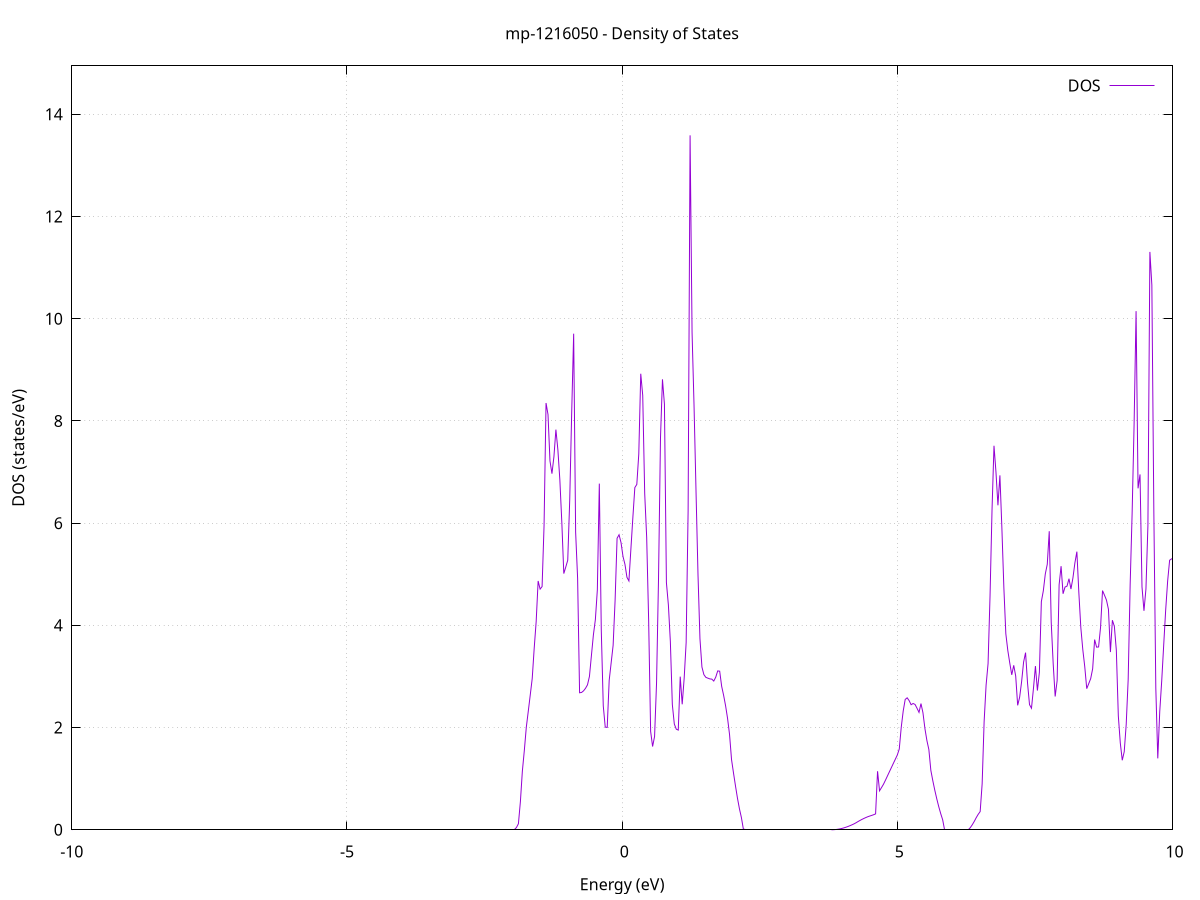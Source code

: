 set title 'mp-1216050 - Density of States'
set xlabel 'Energy (eV)'
set ylabel 'DOS (states/eV)'
set grid
set xrange [-10:10]
set yrange [0:14.947]
set xzeroaxis lt -1
set terminal png size 800,600
set output 'mp-1216050_dos_gnuplot.png'
plot '-' using 1:2 with lines title 'DOS'
-41.685700 0.000000
-41.649800 0.000000
-41.613900 0.000000
-41.578100 0.000000
-41.542200 0.000000
-41.506400 0.000000
-41.470500 0.000000
-41.434700 0.000000
-41.398800 0.000000
-41.362900 0.000000
-41.327100 0.000000
-41.291200 0.000000
-41.255400 0.000000
-41.219500 0.000000
-41.183700 0.000000
-41.147800 0.000000
-41.112000 0.000000
-41.076100 0.000000
-41.040200 0.000000
-41.004400 0.000000
-40.968500 0.000000
-40.932700 0.000000
-40.896800 0.000000
-40.861000 0.000000
-40.825100 0.000000
-40.789200 0.000000
-40.753400 0.000000
-40.717500 0.000000
-40.681700 0.000000
-40.645800 0.000000
-40.610000 0.000000
-40.574100 0.000000
-40.538200 0.000000
-40.502400 0.000000
-40.466500 0.000000
-40.430700 0.000000
-40.394800 0.000000
-40.359000 0.000000
-40.323100 0.000000
-40.287300 0.000000
-40.251400 0.000000
-40.215500 0.000000
-40.179700 0.000000
-40.143800 0.000000
-40.108000 0.000000
-40.072100 0.000000
-40.036300 0.000000
-40.000400 0.000000
-39.964500 0.000000
-39.928700 0.000000
-39.892800 0.000000
-39.857000 0.000000
-39.821100 0.000000
-39.785300 0.000000
-39.749400 0.000000
-39.713500 0.000000
-39.677700 0.000000
-39.641800 0.000000
-39.606000 0.000000
-39.570100 0.000000
-39.534300 0.000000
-39.498400 0.000000
-39.462600 0.000000
-39.426700 0.000000
-39.390800 0.000000
-39.355000 0.000000
-39.319100 0.000000
-39.283300 0.000000
-39.247400 0.000000
-39.211600 0.000000
-39.175700 0.000000
-39.139800 0.000000
-39.104000 0.000000
-39.068100 0.000000
-39.032300 0.000000
-38.996400 0.000000
-38.960600 0.000000
-38.924700 0.000000
-38.888800 0.000000
-38.853000 0.000000
-38.817100 0.000000
-38.781300 0.000000
-38.745400 0.000000
-38.709600 0.000000
-38.673700 0.000000
-38.637900 0.000000
-38.602000 0.000000
-38.566100 0.000000
-38.530300 0.000000
-38.494400 0.000000
-38.458600 0.000000
-38.422700 3.110000
-38.386900 32.922600
-38.351000 75.259800
-38.315100 0.000000
-38.279300 0.000000
-38.243400 0.000000
-38.207600 0.000000
-38.171700 0.000000
-38.135900 0.000000
-38.100000 0.000000
-38.064100 0.000000
-38.028300 0.000000
-37.992400 0.000000
-37.956600 0.000000
-37.920700 0.000000
-37.884900 0.000000
-37.849000 0.000000
-37.813200 0.000000
-37.777300 0.000000
-37.741400 0.000000
-37.705600 0.000000
-37.669700 0.000000
-37.633900 0.000000
-37.598000 0.000000
-37.562200 0.000000
-37.526300 0.000000
-37.490400 0.000000
-37.454600 0.000000
-37.418700 0.000000
-37.382900 0.000000
-37.347000 0.000000
-37.311200 0.000000
-37.275300 0.000000
-37.239400 0.000000
-37.203600 0.000000
-37.167700 0.000000
-37.131900 0.000000
-37.096000 0.000000
-37.060200 0.000000
-37.024300 0.000000
-36.988500 0.000000
-36.952600 0.000000
-36.916700 0.000000
-36.880900 0.000000
-36.845000 0.000000
-36.809200 0.000000
-36.773300 0.000000
-36.737500 0.000000
-36.701600 0.000000
-36.665700 0.000000
-36.629900 0.000000
-36.594000 0.000000
-36.558200 0.000000
-36.522300 0.000000
-36.486500 0.000000
-36.450600 0.000000
-36.414700 0.000000
-36.378900 0.000000
-36.343000 0.000000
-36.307200 0.000000
-36.271300 0.000000
-36.235500 0.000000
-36.199600 0.000000
-36.163800 0.000000
-36.127900 0.000000
-36.092000 0.000000
-36.056200 0.000000
-36.020300 0.000000
-35.984500 0.000000
-35.948600 0.000000
-35.912800 0.000000
-35.876900 0.000000
-35.841000 0.000000
-35.805200 0.000000
-35.769300 0.000000
-35.733500 0.000000
-35.697600 0.000000
-35.661800 0.000000
-35.625900 0.000000
-35.590000 0.000000
-35.554200 0.000000
-35.518300 0.000000
-35.482500 0.000000
-35.446600 0.000000
-35.410800 0.000000
-35.374900 0.000000
-35.339100 0.000000
-35.303200 0.000000
-35.267300 0.000000
-35.231500 0.000000
-35.195600 0.000000
-35.159800 0.000000
-35.123900 0.000000
-35.088100 0.000000
-35.052200 0.000000
-35.016300 0.000000
-34.980500 0.000000
-34.944600 0.000000
-34.908800 0.000000
-34.872900 0.000000
-34.837100 0.000000
-34.801200 0.000000
-34.765300 0.000000
-34.729500 0.000000
-34.693600 0.000000
-34.657800 0.000000
-34.621900 0.000000
-34.586100 0.000000
-34.550200 0.000000
-34.514400 0.000000
-34.478500 0.000000
-34.442600 0.000000
-34.406800 0.000000
-34.370900 0.000000
-34.335100 0.000000
-34.299200 0.000000
-34.263400 0.000000
-34.227500 0.000000
-34.191600 0.000000
-34.155800 0.000000
-34.119900 0.000000
-34.084100 0.000000
-34.048200 0.000000
-34.012400 0.000000
-33.976500 0.000000
-33.940600 0.000000
-33.904800 0.000000
-33.868900 0.000000
-33.833100 0.000000
-33.797200 0.000000
-33.761400 0.000000
-33.725500 0.000000
-33.689700 0.000000
-33.653800 0.000000
-33.617900 0.000000
-33.582100 0.000000
-33.546200 0.000000
-33.510400 0.000000
-33.474500 0.000000
-33.438700 0.000000
-33.402800 0.000000
-33.366900 0.000000
-33.331100 0.000000
-33.295200 0.000000
-33.259400 0.000000
-33.223500 0.000000
-33.187700 0.000000
-33.151800 0.000000
-33.115900 0.000000
-33.080100 0.000000
-33.044200 0.000000
-33.008400 0.000000
-32.972500 0.000000
-32.936700 0.000000
-32.900800 0.000000
-32.865000 0.000000
-32.829100 0.000000
-32.793200 0.000000
-32.757400 0.000000
-32.721500 0.000000
-32.685700 0.000000
-32.649800 0.000000
-32.614000 0.000000
-32.578100 0.000000
-32.542200 0.000000
-32.506400 0.000000
-32.470500 0.000000
-32.434700 0.000000
-32.398800 0.000000
-32.363000 0.000000
-32.327100 0.000000
-32.291200 0.000000
-32.255400 0.000000
-32.219500 0.000000
-32.183700 0.000000
-32.147800 0.000000
-32.112000 0.000000
-32.076100 0.000000
-32.040300 0.000000
-32.004400 0.000000
-31.968500 0.000000
-31.932700 0.000000
-31.896800 0.000000
-31.861000 0.000000
-31.825100 0.000000
-31.789300 0.000000
-31.753400 0.000000
-31.717500 0.000000
-31.681700 0.000000
-31.645800 0.000000
-31.610000 0.000000
-31.574100 0.000000
-31.538300 0.000000
-31.502400 0.000000
-31.466500 0.000000
-31.430700 0.000000
-31.394800 0.000000
-31.359000 0.000000
-31.323100 0.000000
-31.287300 0.000000
-31.251400 0.000000
-31.215600 0.000000
-31.179700 0.000000
-31.143800 0.000000
-31.108000 0.000000
-31.072100 0.000000
-31.036300 0.000000
-31.000400 0.000000
-30.964600 0.000000
-30.928700 0.000000
-30.892800 0.000000
-30.857000 0.000000
-30.821100 0.000000
-30.785300 0.000000
-30.749400 0.000000
-30.713600 0.000000
-30.677700 0.000000
-30.641800 0.000000
-30.606000 0.000000
-30.570100 0.000000
-30.534300 0.000000
-30.498400 0.000000
-30.462600 0.000000
-30.426700 0.000000
-30.390900 0.000000
-30.355000 0.000000
-30.319100 0.000000
-30.283300 0.000000
-30.247400 0.000000
-30.211600 0.000000
-30.175700 0.000000
-30.139900 0.000000
-30.104000 0.000000
-30.068100 0.000000
-30.032300 0.000000
-29.996400 0.000000
-29.960600 0.000000
-29.924700 0.000000
-29.888900 0.000000
-29.853000 0.000000
-29.817100 0.000000
-29.781300 0.000000
-29.745400 0.000000
-29.709600 0.000000
-29.673700 0.000000
-29.637900 0.000000
-29.602000 0.000000
-29.566200 0.000000
-29.530300 0.000000
-29.494400 0.000000
-29.458600 0.000000
-29.422700 0.000000
-29.386900 0.000000
-29.351000 0.000000
-29.315200 0.000000
-29.279300 0.000000
-29.243400 0.000000
-29.207600 0.000000
-29.171700 0.000000
-29.135900 0.000000
-29.100000 0.000000
-29.064200 0.000000
-29.028300 0.000000
-28.992400 0.000000
-28.956600 0.000000
-28.920700 0.000000
-28.884900 0.000000
-28.849000 0.000000
-28.813200 0.000000
-28.777300 0.000000
-28.741500 0.000000
-28.705600 0.000000
-28.669700 0.000000
-28.633900 0.000000
-28.598000 0.000000
-28.562200 0.000000
-28.526300 0.000000
-28.490500 0.000000
-28.454600 0.000000
-28.418700 0.000000
-28.382900 0.000000
-28.347000 0.000000
-28.311200 0.000000
-28.275300 0.000000
-28.239500 0.000000
-28.203600 0.000000
-28.167700 0.000000
-28.131900 0.000000
-28.096000 0.000000
-28.060200 0.000000
-28.024300 0.000000
-27.988500 0.000000
-27.952600 0.000000
-27.916800 0.000000
-27.880900 0.000000
-27.845000 0.000000
-27.809200 0.000000
-27.773300 0.000000
-27.737500 0.000000
-27.701600 0.000000
-27.665800 0.000000
-27.629900 0.000000
-27.594000 0.000000
-27.558200 0.000000
-27.522300 0.000000
-27.486500 0.000000
-27.450600 0.000000
-27.414800 0.000000
-27.378900 0.000000
-27.343000 0.000000
-27.307200 0.000000
-27.271300 0.000000
-27.235500 0.000000
-27.199600 0.000000
-27.163800 0.000000
-27.127900 0.000000
-27.092100 0.000000
-27.056200 0.000000
-27.020300 0.000000
-26.984500 0.000000
-26.948600 0.000000
-26.912800 0.000000
-26.876900 0.000000
-26.841100 0.000000
-26.805200 0.000000
-26.769300 0.000000
-26.733500 0.000000
-26.697600 0.000000
-26.661800 0.000000
-26.625900 0.000000
-26.590100 0.000000
-26.554200 0.000000
-26.518300 0.000000
-26.482500 0.000000
-26.446600 0.000000
-26.410800 0.000000
-26.374900 0.000000
-26.339100 0.000000
-26.303200 0.000000
-26.267400 0.000000
-26.231500 0.000000
-26.195600 0.000000
-26.159800 0.000000
-26.123900 0.000000
-26.088100 0.000000
-26.052200 0.000000
-26.016400 0.000000
-25.980500 0.000000
-25.944600 0.000000
-25.908800 0.000000
-25.872900 0.000000
-25.837100 0.000000
-25.801200 0.000000
-25.765400 0.000000
-25.729500 0.000000
-25.693600 0.000000
-25.657800 0.000000
-25.621900 0.000000
-25.586100 0.000000
-25.550200 0.000000
-25.514400 0.000000
-25.478500 0.000000
-25.442700 0.000000
-25.406800 0.000000
-25.370900 0.000000
-25.335100 0.000000
-25.299200 0.000000
-25.263400 0.000000
-25.227500 0.000000
-25.191700 0.000000
-25.155800 0.000000
-25.119900 0.000000
-25.084100 0.000000
-25.048200 0.000000
-25.012400 0.000000
-24.976500 0.000000
-24.940700 0.000000
-24.904800 0.000000
-24.868900 0.000000
-24.833100 0.000000
-24.797200 0.000000
-24.761400 0.000000
-24.725500 0.000000
-24.689700 0.000000
-24.653800 0.000000
-24.618000 0.000000
-24.582100 0.000000
-24.546200 0.000000
-24.510400 0.000000
-24.474500 0.000000
-24.438700 0.000000
-24.402800 0.000000
-24.367000 0.000000
-24.331100 0.000000
-24.295200 0.000000
-24.259400 0.000000
-24.223500 0.000000
-24.187700 0.000000
-24.151800 0.000000
-24.116000 0.000000
-24.080100 0.000000
-24.044200 0.000000
-24.008400 0.000000
-23.972500 0.000000
-23.936700 0.000000
-23.900800 0.000000
-23.865000 0.000000
-23.829100 0.000000
-23.793300 0.000000
-23.757400 0.000000
-23.721500 0.000000
-23.685700 0.000000
-23.649800 0.000000
-23.614000 0.000000
-23.578100 0.000000
-23.542300 0.000000
-23.506400 0.000000
-23.470500 0.000000
-23.434700 0.000000
-23.398800 0.000000
-23.363000 0.000000
-23.327100 0.000000
-23.291300 0.000000
-23.255400 0.000000
-23.219500 0.000000
-23.183700 0.000000
-23.147800 0.000000
-23.112000 0.000000
-23.076100 0.000000
-23.040300 0.000000
-23.004400 0.000000
-22.968600 0.000000
-22.932700 0.000000
-22.896800 0.000000
-22.861000 0.000000
-22.825100 0.000000
-22.789300 0.000000
-22.753400 0.000000
-22.717600 0.000000
-22.681700 0.000000
-22.645800 0.000000
-22.610000 0.000000
-22.574100 0.000000
-22.538300 0.000000
-22.502400 0.000000
-22.466600 0.000000
-22.430700 0.000000
-22.394800 0.000000
-22.359000 0.000000
-22.323100 0.000000
-22.287300 0.000000
-22.251400 0.000000
-22.215600 0.000000
-22.179700 0.000000
-22.143900 0.000000
-22.108000 0.000000
-22.072100 0.000000
-22.036300 0.000000
-22.000400 0.000000
-21.964600 0.000000
-21.928700 0.000000
-21.892900 0.000000
-21.857000 0.000000
-21.821100 0.000000
-21.785300 0.000000
-21.749400 0.000000
-21.713600 0.000000
-21.677700 0.000000
-21.641900 0.000000
-21.606000 0.000000
-21.570100 0.000000
-21.534300 0.000000
-21.498400 0.000000
-21.462600 0.000000
-21.426700 0.000000
-21.390900 0.000000
-21.355000 0.000000
-21.319200 0.000000
-21.283300 0.000000
-21.247400 0.000000
-21.211600 0.000000
-21.175700 0.000000
-21.139900 0.000000
-21.104000 0.000000
-21.068200 0.000000
-21.032300 0.000000
-20.996400 0.000000
-20.960600 0.000000
-20.924700 0.000000
-20.888900 0.000000
-20.853000 0.000000
-20.817200 0.000000
-20.781300 0.000000
-20.745400 0.000000
-20.709600 0.000000
-20.673700 0.000000
-20.637900 0.000000
-20.602000 0.000000
-20.566200 0.000000
-20.530300 0.000000
-20.494500 0.000000
-20.458600 0.000000
-20.422700 0.000000
-20.386900 0.000000
-20.351000 0.000000
-20.315200 0.000000
-20.279300 0.000000
-20.243500 0.000000
-20.207600 0.000000
-20.171700 0.000000
-20.135900 0.000000
-20.100000 0.000000
-20.064200 0.000000
-20.028300 0.000000
-19.992500 0.000000
-19.956600 0.000000
-19.920700 0.000000
-19.884900 0.000000
-19.849000 0.000000
-19.813200 0.000000
-19.777300 0.000000
-19.741500 0.000000
-19.705600 0.000000
-19.669800 0.000000
-19.633900 0.000000
-19.598000 2.360100
-19.562200 3.270000
-19.526300 4.336700
-19.490500 5.386400
-19.454600 8.834600
-19.418800 10.991200
-19.382900 11.185800
-19.347000 4.995200
-19.311200 2.413600
-19.275300 1.309700
-19.239500 2.039000
-19.203600 5.876600
-19.167800 7.509700
-19.131900 6.818200
-19.096000 4.588500
-19.060200 4.109300
-19.024300 3.895000
-18.988500 2.968300
-18.952600 2.381200
-18.916800 2.191300
-18.880900 2.002000
-18.845100 1.813000
-18.809200 1.624400
-18.773300 3.201100
-18.737500 4.527500
-18.701600 18.660600
-18.665800 19.452400
-18.629900 12.183900
-18.594100 29.201300
-18.558200 14.562200
-18.522300 23.672300
-18.486500 15.928300
-18.450600 12.701300
-18.414800 12.378800
-18.378900 12.177500
-18.343100 14.382600
-18.307200 24.483300
-18.271300 0.000000
-18.235500 0.000000
-18.199600 0.000000
-18.163800 0.000000
-18.127900 0.000000
-18.092100 0.000000
-18.056200 0.000000
-18.020400 0.000000
-17.984500 0.000000
-17.948600 0.000000
-17.912800 0.000000
-17.876900 0.000000
-17.841100 0.000000
-17.805200 0.000000
-17.769400 0.000000
-17.733500 0.000000
-17.697600 0.000000
-17.661800 0.000000
-17.625900 0.000000
-17.590100 0.000000
-17.554200 0.000000
-17.518400 0.000000
-17.482500 0.000000
-17.446600 0.000000
-17.410800 0.000000
-17.374900 0.000000
-17.339100 0.000000
-17.303200 0.000000
-17.267400 0.000000
-17.231500 0.000000
-17.195700 0.000000
-17.159800 0.000000
-17.123900 0.000000
-17.088100 0.000000
-17.052200 0.000000
-17.016400 0.000000
-16.980500 0.000000
-16.944700 0.000000
-16.908800 0.000000
-16.872900 0.000000
-16.837100 0.000000
-16.801200 0.000000
-16.765400 0.000000
-16.729500 0.000000
-16.693700 0.000000
-16.657800 0.000000
-16.621900 0.000000
-16.586100 0.000000
-16.550200 0.000000
-16.514400 0.000000
-16.478500 0.000000
-16.442700 0.000000
-16.406800 0.000000
-16.371000 0.000000
-16.335100 0.000000
-16.299200 0.000000
-16.263400 0.000000
-16.227500 0.000000
-16.191700 0.000000
-16.155800 0.000000
-16.120000 0.000000
-16.084100 0.000000
-16.048200 0.000000
-16.012400 0.000000
-15.976500 0.000000
-15.940700 0.000000
-15.904800 0.000000
-15.869000 0.000000
-15.833100 0.000000
-15.797200 0.000000
-15.761400 0.000000
-15.725500 0.000000
-15.689700 0.000000
-15.653800 0.000000
-15.618000 0.000000
-15.582100 0.000000
-15.546300 0.000000
-15.510400 0.000000
-15.474500 0.000000
-15.438700 0.000000
-15.402800 0.000000
-15.367000 0.000000
-15.331100 0.000000
-15.295300 0.000000
-15.259400 0.000000
-15.223500 0.000000
-15.187700 0.000000
-15.151800 0.000000
-15.116000 0.000000
-15.080100 0.000000
-15.044300 0.000000
-15.008400 0.000000
-14.972500 0.000000
-14.936700 0.000000
-14.900800 0.000000
-14.865000 0.000000
-14.829100 0.000000
-14.793300 0.000000
-14.757400 0.000000
-14.721600 0.000000
-14.685700 0.000000
-14.649800 0.000000
-14.614000 0.000000
-14.578100 0.000000
-14.542300 0.000000
-14.506400 0.017300
-14.470600 0.192000
-14.434700 0.570200
-14.398800 1.202900
-14.363000 1.666900
-14.327100 1.819200
-14.291300 1.838900
-14.255400 1.956800
-14.219600 2.155700
-14.183700 2.406000
-14.147800 2.844100
-14.112000 3.321200
-14.076100 3.717000
-14.040300 5.744800
-14.004400 5.001700
-13.968600 3.372700
-13.932700 3.338400
-13.896900 3.293400
-13.861000 3.214700
-13.825100 3.111800
-13.789300 3.298100
-13.753400 3.417000
-13.717600 3.528500
-13.681700 2.826800
-13.645900 3.981900
-13.610000 4.096000
-13.574100 4.113700
-13.538300 4.128000
-13.502400 3.757500
-13.466600 4.183400
-13.430700 5.171200
-13.394900 5.774000
-13.359000 4.648700
-13.323100 3.813600
-13.287300 2.227800
-13.251400 0.000000
-13.215600 0.867200
-13.179700 2.004700
-13.143900 3.920400
-13.108000 6.510400
-13.072200 6.995000
-13.036300 7.223200
-13.000400 5.593100
-12.964600 5.362500
-12.928700 6.750400
-12.892900 3.648100
-12.857000 2.601800
-12.821200 1.687700
-12.785300 0.656600
-12.749400 0.478200
-12.713600 0.422000
-12.677700 0.000000
-12.641900 0.000000
-12.606000 0.000000
-12.570200 0.000000
-12.534300 0.000000
-12.498400 0.000000
-12.462600 0.000000
-12.426700 0.000000
-12.390900 0.000000
-12.355000 0.000000
-12.319200 0.000000
-12.283300 0.000000
-12.247500 0.000000
-12.211600 0.000000
-12.175700 0.000000
-12.139900 0.000000
-12.104000 0.000000
-12.068200 0.000000
-12.032300 0.000000
-11.996500 0.000000
-11.960600 0.000000
-11.924700 0.000000
-11.888900 0.000000
-11.853000 0.000000
-11.817200 0.000000
-11.781300 0.000000
-11.745500 0.000000
-11.709600 0.000000
-11.673700 0.000000
-11.637900 0.000000
-11.602000 0.000000
-11.566200 0.000000
-11.530300 0.000000
-11.494500 0.000000
-11.458600 0.000000
-11.422800 0.000000
-11.386900 0.000000
-11.351000 0.000000
-11.315200 0.000000
-11.279300 0.000000
-11.243500 0.000000
-11.207600 0.000000
-11.171800 0.000000
-11.135900 0.000000
-11.100000 0.000000
-11.064200 0.000000
-11.028300 0.000000
-10.992500 0.000000
-10.956600 0.000000
-10.920800 0.000000
-10.884900 0.000000
-10.849000 0.000000
-10.813200 0.000000
-10.777300 0.000000
-10.741500 0.000000
-10.705600 0.000000
-10.669800 0.000000
-10.633900 0.000000
-10.598100 0.000000
-10.562200 0.000000
-10.526300 0.000000
-10.490500 0.000000
-10.454600 0.000000
-10.418800 0.000000
-10.382900 0.000000
-10.347100 0.000000
-10.311200 0.000000
-10.275300 0.000000
-10.239500 0.000000
-10.203600 0.000000
-10.167800 0.000000
-10.131900 0.000000
-10.096100 0.000000
-10.060200 0.000000
-10.024300 0.000000
-9.988500 0.000000
-9.952600 0.000000
-9.916800 0.000000
-9.880900 0.000000
-9.845100 0.000000
-9.809200 0.000000
-9.773400 0.000000
-9.737500 0.000000
-9.701600 0.000000
-9.665800 0.000000
-9.629900 0.000000
-9.594100 0.000000
-9.558200 0.000000
-9.522400 0.000000
-9.486500 0.000000
-9.450600 0.000000
-9.414800 0.000000
-9.378900 0.000000
-9.343100 0.000000
-9.307200 0.000000
-9.271400 0.000000
-9.235500 0.000000
-9.199600 0.000000
-9.163800 0.000000
-9.127900 0.000000
-9.092100 0.000000
-9.056200 0.000000
-9.020400 0.000000
-8.984500 0.000000
-8.948700 0.000000
-8.912800 0.000000
-8.876900 0.000000
-8.841100 0.000000
-8.805200 0.000000
-8.769400 0.000000
-8.733500 0.000000
-8.697700 0.000000
-8.661800 0.000000
-8.625900 0.000000
-8.590100 0.000000
-8.554200 0.000000
-8.518400 0.000000
-8.482500 0.000000
-8.446700 0.000000
-8.410800 0.000000
-8.374900 0.000000
-8.339100 0.000000
-8.303200 0.000000
-8.267400 0.000000
-8.231500 0.000000
-8.195700 0.000000
-8.159800 0.000000
-8.124000 0.000000
-8.088100 0.000000
-8.052200 0.000000
-8.016400 0.000000
-7.980500 0.000000
-7.944700 0.000000
-7.908800 0.000000
-7.873000 0.000000
-7.837100 0.000000
-7.801200 0.000000
-7.765400 0.000000
-7.729500 0.000000
-7.693700 0.000000
-7.657800 0.000000
-7.622000 0.000000
-7.586100 0.000000
-7.550200 0.000000
-7.514400 0.000000
-7.478500 0.000000
-7.442700 0.000000
-7.406800 0.000000
-7.371000 0.000000
-7.335100 0.000000
-7.299300 0.000000
-7.263400 0.000000
-7.227500 0.000000
-7.191700 0.000000
-7.155800 0.000000
-7.120000 0.000000
-7.084100 0.000000
-7.048300 0.000000
-7.012400 0.000000
-6.976500 0.000000
-6.940700 0.000000
-6.904800 0.000000
-6.869000 0.000000
-6.833100 0.000000
-6.797300 0.000000
-6.761400 0.000000
-6.725500 0.000000
-6.689700 0.000000
-6.653800 0.000000
-6.618000 0.000000
-6.582100 0.000000
-6.546300 0.000000
-6.510400 0.000000
-6.474600 0.000000
-6.438700 0.000000
-6.402800 0.000000
-6.367000 0.000000
-6.331100 0.000000
-6.295300 0.000000
-6.259400 0.000000
-6.223600 0.000000
-6.187700 0.000000
-6.151800 0.000000
-6.116000 0.000000
-6.080100 0.000000
-6.044300 0.000000
-6.008400 0.000000
-5.972600 0.000000
-5.936700 0.000000
-5.900800 0.000000
-5.865000 0.000000
-5.829100 0.000000
-5.793300 0.000000
-5.757400 0.000000
-5.721600 0.000000
-5.685700 0.000000
-5.649900 0.000000
-5.614000 0.000000
-5.578100 0.000000
-5.542300 0.000000
-5.506400 0.000000
-5.470600 0.000000
-5.434700 0.000000
-5.398900 0.000000
-5.363000 0.000000
-5.327100 0.000000
-5.291300 0.000000
-5.255400 0.000000
-5.219600 0.000000
-5.183700 0.000000
-5.147900 0.000000
-5.112000 0.000000
-5.076100 0.000000
-5.040300 0.000000
-5.004400 0.000000
-4.968600 0.000000
-4.932700 0.000000
-4.896900 0.000000
-4.861000 0.000000
-4.825200 0.000000
-4.789300 0.000000
-4.753400 0.000000
-4.717600 0.000000
-4.681700 0.000000
-4.645900 0.000000
-4.610000 0.000000
-4.574200 0.000000
-4.538300 0.000000
-4.502400 0.000000
-4.466600 0.000000
-4.430700 0.000000
-4.394900 0.000000
-4.359000 0.000000
-4.323200 0.000000
-4.287300 0.000000
-4.251400 0.000000
-4.215600 0.000000
-4.179700 0.000000
-4.143900 0.000000
-4.108000 0.000000
-4.072200 0.000000
-4.036300 0.000000
-4.000500 0.000000
-3.964600 0.000000
-3.928700 0.000000
-3.892900 0.000000
-3.857000 0.000000
-3.821200 0.000000
-3.785300 0.000000
-3.749500 0.000000
-3.713600 0.000000
-3.677700 0.000000
-3.641900 0.000000
-3.606000 0.000000
-3.570200 0.000000
-3.534300 0.000000
-3.498500 0.000000
-3.462600 0.000000
-3.426700 0.000000
-3.390900 0.000000
-3.355000 0.000000
-3.319200 0.000000
-3.283300 0.000000
-3.247500 0.000000
-3.211600 0.000000
-3.175800 0.000000
-3.139900 0.000000
-3.104000 0.000000
-3.068200 0.000000
-3.032300 0.000000
-2.996500 0.000000
-2.960600 0.000000
-2.924800 0.000000
-2.888900 0.000000
-2.853000 0.000000
-2.817200 0.000000
-2.781300 0.000000
-2.745500 0.000000
-2.709600 0.000000
-2.673800 0.000000
-2.637900 0.000000
-2.602000 0.000000
-2.566200 0.000000
-2.530300 0.000000
-2.494500 0.000000
-2.458600 0.000000
-2.422800 0.000000
-2.386900 0.000000
-2.351100 0.000000
-2.315200 0.000000
-2.279300 0.000000
-2.243500 0.000000
-2.207600 0.000000
-2.171800 0.000000
-2.135900 0.000000
-2.100100 0.000000
-2.064200 0.000000
-2.028300 0.000000
-1.992500 0.000000
-1.956600 0.005700
-1.920800 0.043500
-1.884900 0.118300
-1.849100 0.545600
-1.813200 1.146000
-1.777300 1.552000
-1.741500 2.005700
-1.705600 2.319300
-1.669800 2.637000
-1.633900 2.959700
-1.598100 3.550500
-1.562200 4.073100
-1.526400 4.868300
-1.490500 4.709000
-1.454600 4.759100
-1.418800 5.954700
-1.382900 8.350300
-1.347100 8.125000
-1.311200 7.217200
-1.275400 6.968200
-1.239500 7.299900
-1.203600 7.829800
-1.167800 7.437100
-1.131900 6.846200
-1.096100 6.014900
-1.060200 5.012900
-1.024400 5.140800
-0.988500 5.274500
-0.952600 6.448600
-0.916800 8.157700
-0.880900 9.706800
-0.845100 5.823600
-0.809200 4.921300
-0.773400 2.680700
-0.737500 2.686900
-0.701700 2.718000
-0.665800 2.767900
-0.629900 2.835500
-0.594100 3.001200
-0.558200 3.410900
-0.522400 3.812800
-0.486500 4.113000
-0.450700 4.692900
-0.414800 6.773900
-0.378900 3.899300
-0.343100 2.425500
-0.307200 2.008600
-0.271400 2.002400
-0.235500 2.921800
-0.199700 3.265300
-0.163800 3.610200
-0.127900 4.491600
-0.092100 5.703800
-0.056200 5.772800
-0.020400 5.619700
0.015500 5.347100
0.051300 5.192900
0.087200 4.940500
0.123000 4.868800
0.158900 5.493100
0.194800 6.110800
0.230600 6.695900
0.266500 6.757500
0.302300 7.352400
0.338200 8.923300
0.374000 8.497700
0.409900 6.579900
0.445800 5.721900
0.481600 4.097900
0.517500 1.926500
0.553300 1.629200
0.589200 1.825000
0.625000 2.868700
0.660900 4.914500
0.696800 7.669600
0.732600 8.813700
0.768500 8.327600
0.804300 4.836400
0.840200 4.397300
0.876000 3.681200
0.911900 2.451900
0.947700 2.069900
0.983600 1.968300
1.019500 1.950400
1.055300 2.996400
1.091200 2.455300
1.127000 2.963800
1.162900 3.662100
1.198700 6.238200
1.234600 13.588300
1.270500 9.729000
1.306300 8.300500
1.342200 6.629700
1.378000 5.002200
1.413900 3.738700
1.449700 3.184800
1.485600 3.034600
1.521500 2.981900
1.557300 2.966700
1.593200 2.952100
1.629000 2.947600
1.664900 2.910100
1.700700 2.986100
1.736600 3.108500
1.772400 3.103100
1.808300 2.806600
1.844200 2.628400
1.880000 2.423500
1.915900 2.176000
1.951700 1.861300
1.987600 1.373900
2.023400 1.110800
2.059300 0.858900
2.095200 0.619700
2.131000 0.411500
2.166900 0.238600
2.202700 0.012600
2.238600 0.000000
2.274400 0.000000
2.310300 0.000000
2.346200 0.000000
2.382000 0.000000
2.417900 0.000000
2.453700 0.000000
2.489600 0.000000
2.525400 0.000000
2.561300 0.000000
2.597100 0.000000
2.633000 0.000000
2.668900 0.000000
2.704700 0.000000
2.740600 0.000000
2.776400 0.000000
2.812300 0.000000
2.848100 0.000000
2.884000 0.000000
2.919900 0.000000
2.955700 0.000000
2.991600 0.000000
3.027400 0.000000
3.063300 0.000000
3.099100 0.000000
3.135000 0.000000
3.170900 0.000000
3.206700 0.000000
3.242600 0.000000
3.278400 0.000000
3.314300 0.000000
3.350100 0.000000
3.386000 0.000000
3.421800 0.000000
3.457700 0.000000
3.493600 0.000000
3.529400 0.000000
3.565300 0.000000
3.601100 0.000000
3.637000 0.000000
3.672800 0.000000
3.708700 0.000000
3.744600 0.000000
3.780400 0.000000
3.816300 0.000300
3.852100 0.002200
3.888000 0.005800
3.923800 0.011200
3.959700 0.018300
3.995600 0.027200
4.031400 0.037800
4.067300 0.050200
4.103100 0.064300
4.139000 0.079800
4.174800 0.096500
4.210700 0.114500
4.246500 0.135100
4.282400 0.158600
4.318300 0.180600
4.354100 0.201200
4.390000 0.220400
4.425800 0.238200
4.461700 0.254600
4.497500 0.268200
4.533400 0.280800
4.569300 0.294400
4.605100 0.310900
4.641000 1.145400
4.676800 0.762400
4.712700 0.825100
4.748500 0.890700
4.784400 0.970200
4.820300 1.052700
4.856100 1.134900
4.892000 1.216900
4.927800 1.298700
4.963700 1.380300
4.999500 1.461700
5.035400 1.580900
5.071200 2.004000
5.107100 2.324100
5.143000 2.550000
5.178800 2.582400
5.214700 2.526600
5.250500 2.447000
5.286400 2.471000
5.322200 2.452400
5.358100 2.377600
5.394000 2.296800
5.429800 2.469200
5.465700 2.290100
5.501500 1.979900
5.537400 1.746500
5.573200 1.569300
5.609100 1.162600
5.645000 0.959300
5.680800 0.774700
5.716700 0.605900
5.752500 0.453000
5.788400 0.316000
5.824200 0.194900
5.860100 0.000000
5.895900 0.000000
5.931800 0.000000
5.967700 0.000000
6.003500 0.000000
6.039400 0.000000
6.075200 0.000000
6.111100 0.000000
6.146900 0.000000
6.182800 0.000000
6.218700 0.000000
6.254500 0.000000
6.290400 0.000000
6.326200 0.041800
6.362100 0.098500
6.397900 0.163600
6.433800 0.237200
6.469700 0.302600
6.505500 0.356700
6.541400 0.899500
6.577200 2.115300
6.613100 2.830600
6.648900 3.252400
6.684800 4.577500
6.720600 6.248500
6.756500 7.514300
6.792400 6.998300
6.828200 6.349300
6.864100 6.934700
6.899900 5.901600
6.935800 4.739100
6.971600 3.836100
7.007500 3.508800
7.043400 3.261300
7.079200 3.031100
7.115100 3.218100
7.150900 3.008400
7.186800 2.434600
7.222600 2.593800
7.258500 2.898800
7.294400 3.280800
7.330200 3.466100
7.366100 2.868000
7.401900 2.448400
7.437800 2.378300
7.473600 2.764300
7.509500 3.203100
7.545300 2.724600
7.581200 3.080500
7.617100 4.464300
7.652900 4.675600
7.688800 5.005300
7.724600 5.194900
7.760500 5.842200
7.796300 4.060800
7.832200 3.246700
7.868100 2.607800
7.903900 2.919200
7.939800 4.792500
7.975600 5.157800
8.011500 4.618100
8.047300 4.749500
8.083200 4.766800
8.119100 4.912500
8.154900 4.709800
8.190800 4.927600
8.226600 5.222200
8.262500 5.442200
8.298300 4.640600
8.334200 3.957900
8.370000 3.526400
8.405900 3.189200
8.441800 2.761200
8.477600 2.858800
8.513500 2.957200
8.549300 3.150600
8.585200 3.721200
8.621000 3.573400
8.656900 3.577200
8.692800 3.960800
8.728600 4.680000
8.764500 4.589700
8.800300 4.494100
8.836200 4.313800
8.872000 3.477100
8.907900 4.101000
8.943800 3.979600
8.979600 3.511000
9.015500 2.228700
9.051300 1.699000
9.087200 1.360100
9.123000 1.528000
9.158900 2.061000
9.194700 2.941200
9.230600 4.791500
9.266500 6.191700
9.302300 7.929500
9.338200 10.147800
9.374000 6.680800
9.409900 6.952900
9.445700 4.753800
9.481600 4.284700
9.517500 4.711000
9.553300 5.948400
9.589200 11.306800
9.625000 10.655800
9.660900 6.227700
9.696700 2.774000
9.732600 1.397400
9.768500 2.315200
9.804300 2.917600
9.840200 3.615200
9.876000 4.297900
9.911900 4.866800
9.947700 5.273900
9.983600 5.301000
10.019400 5.307700
10.055300 6.005600
10.091200 4.456100
10.127000 3.502800
10.162900 3.039200
10.198700 2.639600
10.234600 2.113800
10.270400 2.131100
10.306300 1.025100
10.342200 0.682200
10.378000 0.393700
10.413900 0.320000
10.449700 0.259200
10.485600 1.724200
10.521400 2.066300
10.557300 2.722000
10.593200 3.377800
10.629000 4.153700
10.664900 5.659100
10.700700 5.529900
10.736600 4.674700
10.772400 4.103900
10.808300 3.574900
10.844100 3.042000
10.880000 2.699200
10.915900 2.747500
10.951700 3.039700
10.987600 2.886600
11.023400 2.227800
11.059300 1.177800
11.095100 0.699200
11.131000 0.975700
11.166900 2.980200
11.202700 4.768700
11.238600 6.218800
11.274400 6.351300
11.310300 7.146500
11.346100 7.409100
11.382000 3.890300
11.417900 1.909000
11.453700 1.251000
11.489600 1.149200
11.525400 1.145200
11.561300 1.266700
11.597100 1.698000
11.633000 2.439100
11.668800 3.093800
11.704700 3.965000
11.740600 3.619400
11.776400 3.420800
11.812300 3.159300
11.848100 2.578500
11.884000 2.424800
11.919800 2.240800
11.955700 2.130100
11.991600 2.045200
12.027400 1.951700
12.063300 1.827800
12.099100 1.721200
12.135000 1.644400
12.170800 1.573700
12.206700 1.513900
12.242600 1.455000
12.278400 1.343000
12.314300 1.285400
12.350100 1.134800
12.386000 1.093800
12.421800 1.053100
12.457700 1.014600
12.493500 2.209900
12.529400 3.059700
12.565300 2.460200
12.601100 2.168400
12.637000 2.012300
12.672800 1.842900
12.708700 1.837300
12.744500 1.837100
12.780400 1.840700
12.816300 1.848000
12.852100 1.843300
12.888000 1.838300
12.923800 1.889600
12.959700 1.900700
12.995500 2.067500
13.031400 2.128100
13.067300 2.098100
13.103100 2.071100
13.139000 2.050700
13.174800 1.852900
13.210700 2.041200
13.246500 2.106300
13.282400 2.176800
13.318200 3.662500
13.354100 2.321900
13.390000 2.161700
13.425800 1.711600
13.461700 1.685500
13.497500 1.652400
13.533400 1.611800
13.569200 1.569200
13.605100 1.512900
13.641000 1.535000
13.676800 1.584900
13.712700 1.346500
13.748500 1.311000
13.784400 1.288700
13.820200 1.279600
13.856100 1.297200
13.892000 1.370000
13.927800 1.493000
13.963700 1.594600
13.999500 1.677100
14.035400 3.397100
14.071200 2.478600
14.107100 2.518500
14.142900 2.540900
14.178800 2.585900
14.214700 2.513100
14.250500 2.444800
14.286400 2.254400
14.322200 1.904100
14.358100 1.736400
14.393900 1.568400
14.429800 1.401800
14.465700 1.247400
14.501500 1.135800
14.537400 1.053900
14.573200 0.983400
14.609100 0.924200
14.644900 0.876300
14.680800 0.826100
14.716700 0.798800
14.752500 0.784700
14.788400 0.780800
14.824200 0.779500
14.860100 0.764700
14.895900 0.797900
14.931800 0.949300
14.967600 1.594400
15.003500 1.562600
15.039400 1.531000
15.075200 1.500300
15.111100 1.515200
15.146900 1.350000
15.182800 1.300600
15.218600 1.247600
15.254500 1.192500
15.290400 1.177800
15.326200 1.106300
15.362100 1.038200
15.397900 1.106800
15.433800 1.059000
15.469600 0.932200
15.505500 0.926700
15.541400 0.926600
15.577200 0.843500
15.613100 0.904600
15.648900 1.066900
15.684800 1.392400
15.720600 1.741000
15.756500 2.098800
15.792300 2.470400
15.828200 2.938200
15.864100 3.343100
15.899900 2.859000
15.935800 2.534200
15.971600 2.308500
16.007500 2.248700
16.043300 2.080000
16.079200 1.871600
16.115100 1.821800
16.150900 1.968600
16.186800 2.130500
16.222600 2.363200
16.258500 2.538000
16.294300 2.593300
16.330200 2.631700
16.366100 2.820800
16.401900 2.479100
16.437800 2.225300
16.473600 2.240200
16.509500 2.260900
16.545300 2.277000
16.581200 2.725700
16.617000 2.822200
16.652900 2.660200
16.688800 2.474900
16.724600 2.435000
16.760500 2.401700
16.796300 2.402000
16.832200 2.398000
16.868000 2.314600
16.903900 2.126400
16.939800 2.130700
16.975600 2.104900
17.011500 2.107000
17.047300 2.245200
17.083200 2.386200
17.119000 2.235200
17.154900 2.249600
17.190800 2.271100
17.226600 2.298400
17.262500 2.329400
17.298300 2.346000
17.334200 2.345600
17.370000 2.331400
17.405900 2.300400
17.441700 2.283100
17.477600 2.208900
17.513500 2.170600
17.549300 2.132300
17.585200 2.020500
17.621000 1.888000
17.656900 1.847300
17.692700 1.809900
17.728600 1.779600
17.764500 1.728500
17.800300 1.764100
17.836200 1.801600
17.872000 1.836300
17.907900 1.881500
17.943700 1.925400
17.979600 1.981300
18.015500 2.030100
18.051300 2.080100
18.087200 2.144600
18.123000 2.624400
18.158900 2.426200
18.194700 2.271600
18.230600 2.022800
18.266400 2.040700
18.302300 2.133000
18.338200 2.174100
18.374000 2.217300
18.409900 2.268100
18.445700 2.352400
18.481600 2.441900
18.517400 2.526300
18.553300 2.573200
18.589200 2.474900
18.625000 2.657000
18.660900 2.708700
18.696700 2.760400
18.732600 2.626600
18.768400 2.567000
18.804300 2.540000
18.840200 2.538000
18.876000 2.553600
18.911900 2.612400
18.947700 3.564500
18.983600 2.822000
19.019400 2.773500
19.055300 2.687100
19.091100 2.589500
19.127000 2.364600
19.162900 2.235100
19.198700 2.143300
19.234600 2.053800
19.270400 1.707200
19.306300 1.748300
19.342100 2.174300
19.378000 2.044000
19.413900 2.114800
19.449700 1.629400
19.485600 1.672400
19.521400 1.736200
19.557300 1.821500
19.593100 1.965100
19.629000 1.939600
19.664900 1.988200
19.700700 2.127500
19.736600 2.286500
19.772400 2.415900
19.808300 2.542900
19.844100 2.622900
19.880000 2.670800
19.915800 2.686500
19.951700 2.630400
19.987600 2.545600
20.023400 2.434200
20.059300 2.403300
20.095100 2.508900
20.131000 2.582000
20.166800 2.685900
20.202700 2.773500
20.238600 2.919200
20.274400 3.060600
20.310300 3.234200
20.346100 3.439500
20.382000 4.319300
20.417800 3.032700
20.453700 2.984500
20.489600 2.739700
20.525400 2.855000
20.561300 3.026700
20.597100 3.236600
20.633000 3.443000
20.668800 3.649800
20.704700 3.856900
20.740500 3.687600
20.776400 3.541200
20.812300 3.488900
20.848100 3.592200
20.884000 3.609700
20.919800 3.504200
20.955700 3.126200
20.991500 3.944900
21.027400 3.514100
21.063300 2.849000
21.099100 3.512500
21.135000 3.420500
21.170800 3.236400
21.206700 3.049400
21.242500 2.923900
21.278400 2.969900
21.314300 2.885600
21.350100 3.802700
21.386000 3.737200
21.421800 3.822300
21.457700 3.862100
21.493500 3.746100
21.529400 3.723900
21.565200 4.000400
21.601100 3.409700
21.637000 2.793300
21.672800 2.275400
21.708700 1.897900
21.744500 1.913400
21.780400 1.981700
21.816200 1.998500
21.852100 2.057900
21.888000 2.130100
21.923800 2.216300
21.959700 2.358100
21.995500 2.525600
22.031400 2.687000
22.067200 2.842300
22.103100 2.992700
22.139000 3.833200
22.174800 3.701200
22.210700 3.459500
22.246500 3.188600
22.282400 2.807200
22.318200 2.611800
22.354100 2.553300
22.389900 2.620400
22.425800 4.690200
22.461700 4.313200
22.497500 4.965300
22.533400 6.155200
22.569200 5.129000
22.605100 4.998600
22.640900 4.649800
22.676800 4.062100
22.712700 3.335200
22.748500 2.919400
22.784400 2.659900
22.820200 2.566000
22.856100 2.489800
22.891900 2.469200
22.927800 2.446800
22.963700 2.320500
22.999500 2.101900
23.035400 2.174700
23.071200 2.304000
23.107100 2.453800
23.142900 2.622700
23.178800 2.727200
23.214600 2.761700
23.250500 2.657900
23.286400 2.481800
23.322200 2.438400
23.358100 2.442700
23.393900 2.655800
23.429800 3.424600
23.465600 3.673600
23.501500 5.308000
23.537400 3.550100
23.573200 3.466300
23.609100 2.923200
23.644900 2.585400
23.680800 2.170700
23.716600 1.877000
23.752500 1.765400
23.788400 1.935200
23.824200 1.744400
23.860100 2.542800
23.895900 2.051500
23.931800 2.162400
23.967600 2.294200
24.003500 2.430400
24.039300 2.567300
24.075200 2.684800
24.111100 2.785000
24.146900 2.966300
24.182800 5.019700
24.218600 3.499300
24.254500 3.353700
24.290300 3.270100
24.326200 3.134700
24.362100 2.866400
24.397900 2.570300
24.433800 2.297000
24.469600 2.314500
24.505500 2.634300
24.541300 2.835100
24.577200 3.102900
24.613100 3.360200
24.648900 3.599300
24.684800 3.691000
24.720600 3.909600
24.756500 4.002100
24.792300 3.847900
24.828200 3.718900
24.864000 3.513200
24.899900 3.326600
24.935800 3.126100
24.971600 2.948500
25.007500 2.746500
25.043300 2.653000
25.079200 2.499200
25.115000 2.361800
25.150900 2.283300
25.186800 2.202700
25.222600 2.172200
25.258500 2.177800
25.294300 2.162300
25.330200 2.076400
25.366000 1.956600
25.401900 1.873100
25.437800 1.797500
25.473600 1.739500
25.509500 1.674300
25.545300 1.617000
25.581200 1.535400
25.617000 1.398400
25.652900 1.283700
25.688700 1.136200
25.724600 1.044800
25.760500 0.985700
25.796300 0.927700
25.832200 0.870800
25.868000 0.783400
25.903900 0.737600
25.939700 0.691700
25.975600 0.733300
26.011500 0.662400
26.047300 0.595200
26.083200 1.229600
26.119000 0.236500
26.154900 0.216300
26.190700 0.197000
26.226600 0.174900
26.262500 0.154300
26.298300 0.134900
26.334200 0.117000
26.370000 0.100400
26.405900 0.085200
26.441700 0.071400
26.477600 0.058900
26.513400 0.047700
26.549300 0.037800
26.585200 0.028900
26.621000 0.021100
26.656900 0.014300
26.692700 0.008600
26.728600 0.003900
26.764400 0.000300
26.800300 0.000000
26.836200 0.000000
26.872000 0.000000
26.907900 0.000000
26.943700 0.000000
26.979600 0.000000
27.015400 0.000000
27.051300 0.000000
27.087200 0.000000
27.123000 0.000000
27.158900 0.000000
27.194700 0.000000
27.230600 0.000000
27.266400 0.000000
27.302300 0.000000
27.338100 0.000000
27.374000 0.000000
27.409900 0.000000
27.445700 0.000000
27.481600 0.000000
27.517400 0.000000
27.553300 0.000000
27.589100 0.000000
27.625000 0.000000
27.660900 0.000000
27.696700 0.000000
27.732600 0.000000
27.768400 0.000000
27.804300 0.000000
27.840100 0.000000
27.876000 0.000000
27.911900 0.000000
27.947700 0.000000
27.983600 0.000000
28.019400 0.000000
28.055300 0.000000
28.091100 0.000000
28.127000 0.000000
28.162800 0.000000
28.198700 0.000000
28.234600 0.000000
28.270400 0.000000
28.306300 0.000000
28.342100 0.000000
28.378000 0.000000
28.413800 0.000000
28.449700 0.000000
28.485600 0.000000
28.521400 0.000000
28.557300 0.000000
28.593100 0.000000
28.629000 0.000000
28.664800 0.000000
28.700700 0.000000
28.736600 0.000000
28.772400 0.000000
28.808300 0.000000
28.844100 0.000000
28.880000 0.000000
28.915800 0.000000
28.951700 0.000000
28.987500 0.000000
29.023400 0.000000
29.059300 0.000000
29.095100 0.000000
29.131000 0.000000
29.166800 0.000000
29.202700 0.000000
29.238500 0.000000
29.274400 0.000000
29.310300 0.000000
29.346100 0.000000
29.382000 0.000000
29.417800 0.000000
29.453700 0.000000
29.489500 0.000000
29.525400 0.000000
29.561300 0.000000
29.597100 0.000000
29.633000 0.000000
29.668800 0.000000
29.704700 0.000000
29.740500 0.000000
29.776400 0.000000
29.812200 0.000000
29.848100 0.000000
29.884000 0.000000
29.919800 0.000000
29.955700 0.000000
29.991500 0.000000
30.027400 0.000000
e
